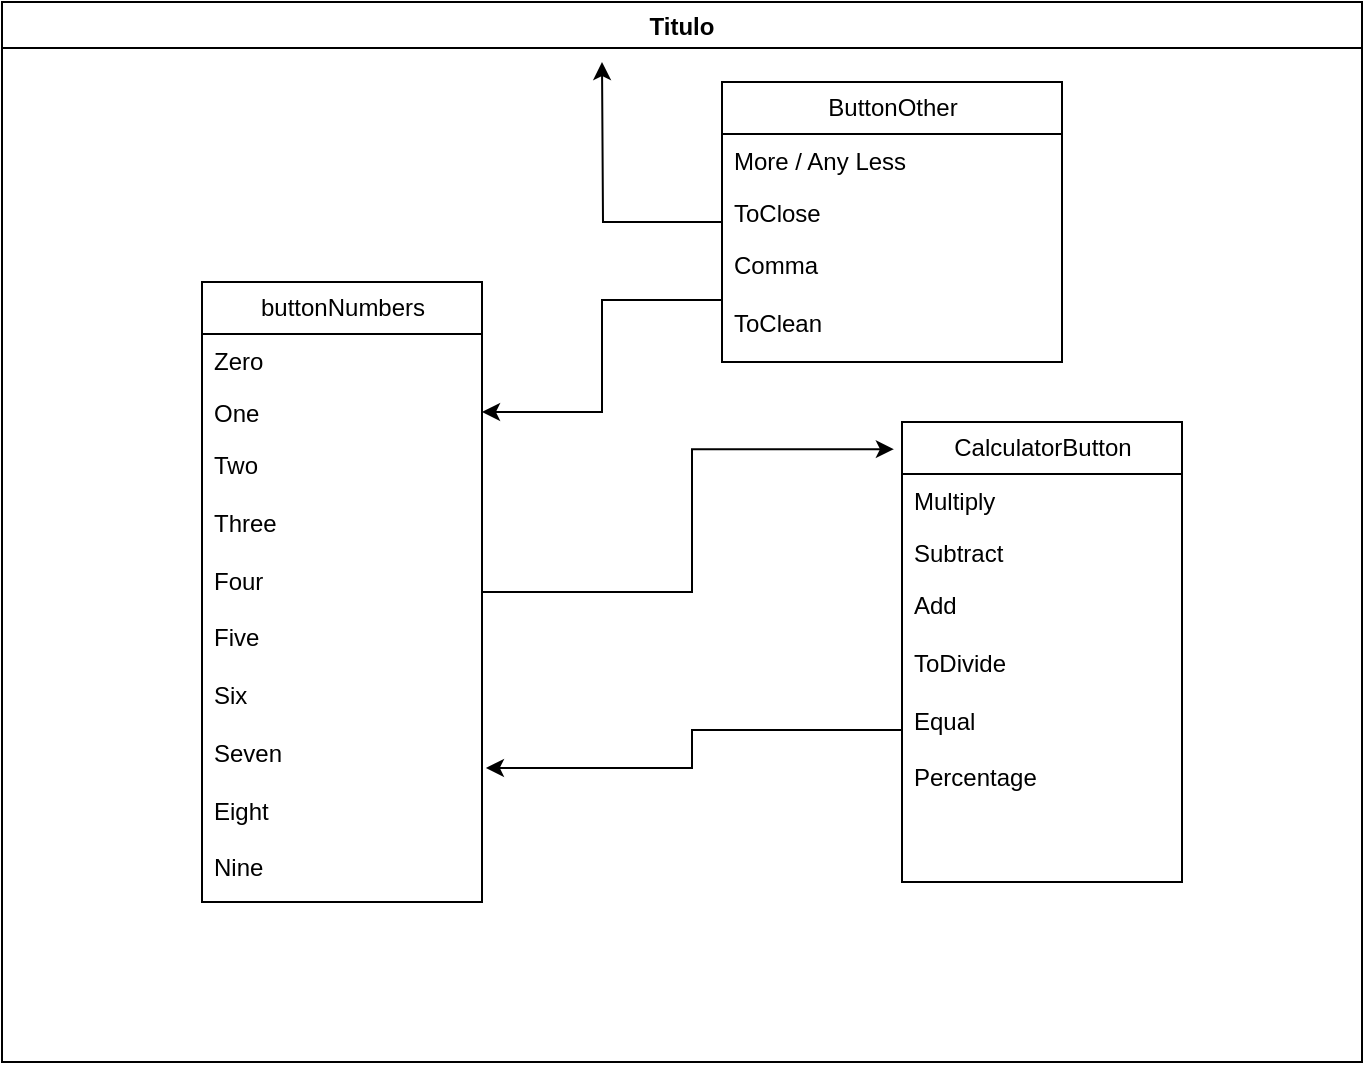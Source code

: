 <mxfile version="22.0.2" type="device">
  <diagram id="C5RBs43oDa-KdzZeNtuy" name="Page-1">
    <mxGraphModel dx="1674" dy="836" grid="1" gridSize="10" guides="1" tooltips="1" connect="1" arrows="1" fold="1" page="1" pageScale="1" pageWidth="827" pageHeight="1169" math="0" shadow="0">
      <root>
        <mxCell id="WIyWlLk6GJQsqaUBKTNV-0" />
        <mxCell id="WIyWlLk6GJQsqaUBKTNV-1" parent="WIyWlLk6GJQsqaUBKTNV-0" />
        <mxCell id="tpiGdEHEsosH005E_Tnj-1" value="buttonNumbers" style="swimlane;fontStyle=0;childLayout=stackLayout;horizontal=1;startSize=26;fillColor=none;horizontalStack=0;resizeParent=1;resizeParentMax=0;resizeLast=0;collapsible=1;marginBottom=0;html=1;" vertex="1" parent="WIyWlLk6GJQsqaUBKTNV-1">
          <mxGeometry x="180" y="260" width="140" height="310" as="geometry" />
        </mxCell>
        <mxCell id="tpiGdEHEsosH005E_Tnj-2" value="Zero" style="text;strokeColor=none;fillColor=none;align=left;verticalAlign=top;spacingLeft=4;spacingRight=4;overflow=hidden;rotatable=0;points=[[0,0.5],[1,0.5]];portConstraint=eastwest;whiteSpace=wrap;html=1;" vertex="1" parent="tpiGdEHEsosH005E_Tnj-1">
          <mxGeometry y="26" width="140" height="26" as="geometry" />
        </mxCell>
        <mxCell id="tpiGdEHEsosH005E_Tnj-3" value="One" style="text;strokeColor=none;fillColor=none;align=left;verticalAlign=top;spacingLeft=4;spacingRight=4;overflow=hidden;rotatable=0;points=[[0,0.5],[1,0.5]];portConstraint=eastwest;whiteSpace=wrap;html=1;" vertex="1" parent="tpiGdEHEsosH005E_Tnj-1">
          <mxGeometry y="52" width="140" height="26" as="geometry" />
        </mxCell>
        <mxCell id="tpiGdEHEsosH005E_Tnj-4" value="Two&lt;br&gt;&lt;br&gt;Three&lt;br&gt;&lt;br&gt;Four&lt;br&gt;&lt;br&gt;Five&lt;br&gt;&lt;br&gt;Six&lt;br&gt;&lt;br&gt;Seven&lt;br&gt;&lt;br&gt;Eight&lt;br&gt;&lt;br&gt;Nine&lt;br&gt;&lt;br&gt;" style="text;strokeColor=none;fillColor=none;align=left;verticalAlign=top;spacingLeft=4;spacingRight=4;overflow=hidden;rotatable=0;points=[[0,0.5],[1,0.5]];portConstraint=eastwest;whiteSpace=wrap;html=1;" vertex="1" parent="tpiGdEHEsosH005E_Tnj-1">
          <mxGeometry y="78" width="140" height="232" as="geometry" />
        </mxCell>
        <mxCell id="tpiGdEHEsosH005E_Tnj-5" value="CalculatorButton" style="swimlane;fontStyle=0;childLayout=stackLayout;horizontal=1;startSize=26;fillColor=none;horizontalStack=0;resizeParent=1;resizeParentMax=0;resizeLast=0;collapsible=1;marginBottom=0;html=1;" vertex="1" parent="WIyWlLk6GJQsqaUBKTNV-1">
          <mxGeometry x="530" y="330" width="140" height="230" as="geometry" />
        </mxCell>
        <mxCell id="tpiGdEHEsosH005E_Tnj-6" value="Multiply" style="text;strokeColor=none;fillColor=none;align=left;verticalAlign=top;spacingLeft=4;spacingRight=4;overflow=hidden;rotatable=0;points=[[0,0.5],[1,0.5]];portConstraint=eastwest;whiteSpace=wrap;html=1;" vertex="1" parent="tpiGdEHEsosH005E_Tnj-5">
          <mxGeometry y="26" width="140" height="26" as="geometry" />
        </mxCell>
        <mxCell id="tpiGdEHEsosH005E_Tnj-7" value="Subtract" style="text;strokeColor=none;fillColor=none;align=left;verticalAlign=top;spacingLeft=4;spacingRight=4;overflow=hidden;rotatable=0;points=[[0,0.5],[1,0.5]];portConstraint=eastwest;whiteSpace=wrap;html=1;" vertex="1" parent="tpiGdEHEsosH005E_Tnj-5">
          <mxGeometry y="52" width="140" height="26" as="geometry" />
        </mxCell>
        <mxCell id="tpiGdEHEsosH005E_Tnj-8" value="Add&lt;br&gt;&lt;br&gt;ToDivide&lt;br&gt;&lt;br&gt;Equal&lt;br&gt;&lt;br&gt;Percentage&lt;br&gt;" style="text;strokeColor=none;fillColor=none;align=left;verticalAlign=top;spacingLeft=4;spacingRight=4;overflow=hidden;rotatable=0;points=[[0,0.5],[1,0.5]];portConstraint=eastwest;whiteSpace=wrap;html=1;" vertex="1" parent="tpiGdEHEsosH005E_Tnj-5">
          <mxGeometry y="78" width="140" height="152" as="geometry" />
        </mxCell>
        <mxCell id="tpiGdEHEsosH005E_Tnj-19" style="edgeStyle=orthogonalEdgeStyle;rounded=0;orthogonalLoop=1;jettySize=auto;html=1;entryX=-0.029;entryY=0.059;entryDx=0;entryDy=0;entryPerimeter=0;" edge="1" parent="WIyWlLk6GJQsqaUBKTNV-1" source="tpiGdEHEsosH005E_Tnj-1" target="tpiGdEHEsosH005E_Tnj-5">
          <mxGeometry relative="1" as="geometry" />
        </mxCell>
        <mxCell id="tpiGdEHEsosH005E_Tnj-20" style="edgeStyle=orthogonalEdgeStyle;rounded=0;orthogonalLoop=1;jettySize=auto;html=1;entryX=1.014;entryY=0.711;entryDx=0;entryDy=0;entryPerimeter=0;" edge="1" parent="WIyWlLk6GJQsqaUBKTNV-1" source="tpiGdEHEsosH005E_Tnj-8" target="tpiGdEHEsosH005E_Tnj-4">
          <mxGeometry relative="1" as="geometry" />
        </mxCell>
        <mxCell id="tpiGdEHEsosH005E_Tnj-24" value="Titulo" style="swimlane;" vertex="1" parent="WIyWlLk6GJQsqaUBKTNV-1">
          <mxGeometry x="80" y="120" width="680" height="530" as="geometry" />
        </mxCell>
        <mxCell id="tpiGdEHEsosH005E_Tnj-29" style="edgeStyle=orthogonalEdgeStyle;rounded=0;orthogonalLoop=1;jettySize=auto;html=1;" edge="1" parent="tpiGdEHEsosH005E_Tnj-24" source="tpiGdEHEsosH005E_Tnj-25">
          <mxGeometry relative="1" as="geometry">
            <mxPoint x="300" y="30" as="targetPoint" />
          </mxGeometry>
        </mxCell>
        <mxCell id="tpiGdEHEsosH005E_Tnj-25" value="ButtonOther" style="swimlane;fontStyle=0;childLayout=stackLayout;horizontal=1;startSize=26;fillColor=none;horizontalStack=0;resizeParent=1;resizeParentMax=0;resizeLast=0;collapsible=1;marginBottom=0;html=1;" vertex="1" parent="tpiGdEHEsosH005E_Tnj-24">
          <mxGeometry x="360" y="40" width="170" height="140" as="geometry" />
        </mxCell>
        <mxCell id="tpiGdEHEsosH005E_Tnj-26" value="More / Any Less" style="text;strokeColor=none;fillColor=none;align=left;verticalAlign=top;spacingLeft=4;spacingRight=4;overflow=hidden;rotatable=0;points=[[0,0.5],[1,0.5]];portConstraint=eastwest;whiteSpace=wrap;html=1;" vertex="1" parent="tpiGdEHEsosH005E_Tnj-25">
          <mxGeometry y="26" width="170" height="26" as="geometry" />
        </mxCell>
        <mxCell id="tpiGdEHEsosH005E_Tnj-27" value="ToClose" style="text;strokeColor=none;fillColor=none;align=left;verticalAlign=top;spacingLeft=4;spacingRight=4;overflow=hidden;rotatable=0;points=[[0,0.5],[1,0.5]];portConstraint=eastwest;whiteSpace=wrap;html=1;" vertex="1" parent="tpiGdEHEsosH005E_Tnj-25">
          <mxGeometry y="52" width="170" height="26" as="geometry" />
        </mxCell>
        <mxCell id="tpiGdEHEsosH005E_Tnj-28" value="Comma&lt;br&gt;&lt;br&gt;ToClean" style="text;strokeColor=none;fillColor=none;align=left;verticalAlign=top;spacingLeft=4;spacingRight=4;overflow=hidden;rotatable=0;points=[[0,0.5],[1,0.5]];portConstraint=eastwest;whiteSpace=wrap;html=1;" vertex="1" parent="tpiGdEHEsosH005E_Tnj-25">
          <mxGeometry y="78" width="170" height="62" as="geometry" />
        </mxCell>
        <mxCell id="tpiGdEHEsosH005E_Tnj-30" style="edgeStyle=orthogonalEdgeStyle;rounded=0;orthogonalLoop=1;jettySize=auto;html=1;entryX=1;entryY=0.5;entryDx=0;entryDy=0;" edge="1" parent="WIyWlLk6GJQsqaUBKTNV-1" source="tpiGdEHEsosH005E_Tnj-28" target="tpiGdEHEsosH005E_Tnj-3">
          <mxGeometry relative="1" as="geometry" />
        </mxCell>
      </root>
    </mxGraphModel>
  </diagram>
</mxfile>
